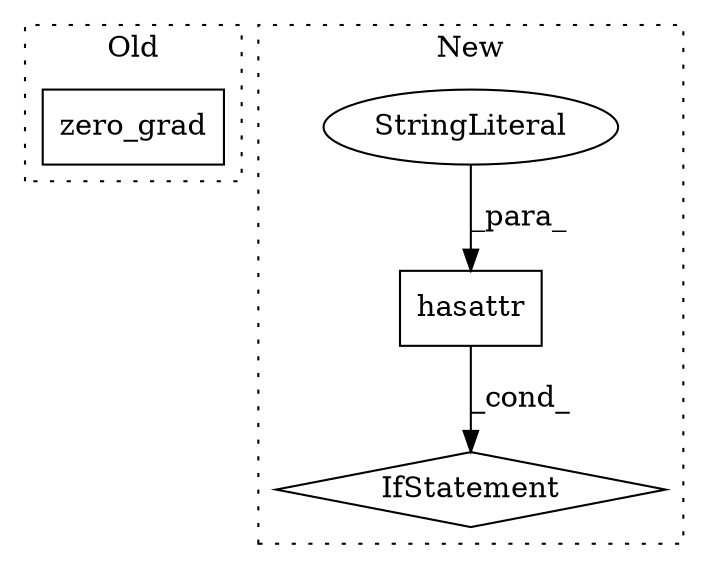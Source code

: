 digraph G {
subgraph cluster0 {
1 [label="zero_grad" a="32" s="6959" l="11" shape="box"];
label = "Old";
style="dotted";
}
subgraph cluster1 {
2 [label="hasattr" a="32" s="6395,6425" l="8,1" shape="box"];
3 [label="IfStatement" a="25" s="6391,6426" l="4,2" shape="diamond"];
4 [label="StringLiteral" a="45" s="6413" l="12" shape="ellipse"];
label = "New";
style="dotted";
}
2 -> 3 [label="_cond_"];
4 -> 2 [label="_para_"];
}
